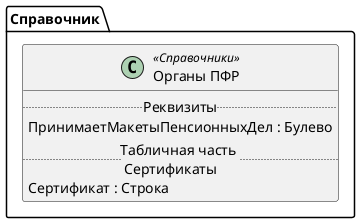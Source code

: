 ﻿@startuml ОрганыПФР
'!include templates.wsd
'..\include templates.wsd
class Справочник.ОрганыПФР as "Органы ПФР" <<Справочники>>
{
..Реквизиты..
ПринимаетМакетыПенсионныхДел : Булево
..Табличная часть \n Сертификаты..
Сертификат : Строка
}
@enduml
